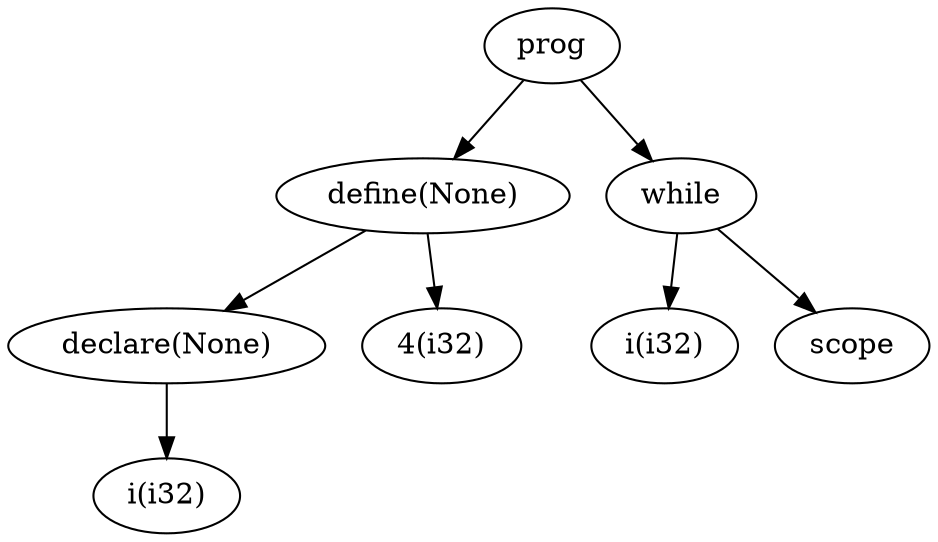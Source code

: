 digraph AST {
	node0[label="prog"]
	node1[label="define(None)"]
	node0->node1
	node2[label="declare(None)"]
	node1->node2
	node3[label="i(i32)"]
	node2->node3
	node4[label="4(i32)"]
	node1->node4
	node5[label="while"]
	node0->node5
	node6[label="i(i32)"]
	node5->node6
	node7[label="scope"]
	node5->node7
}